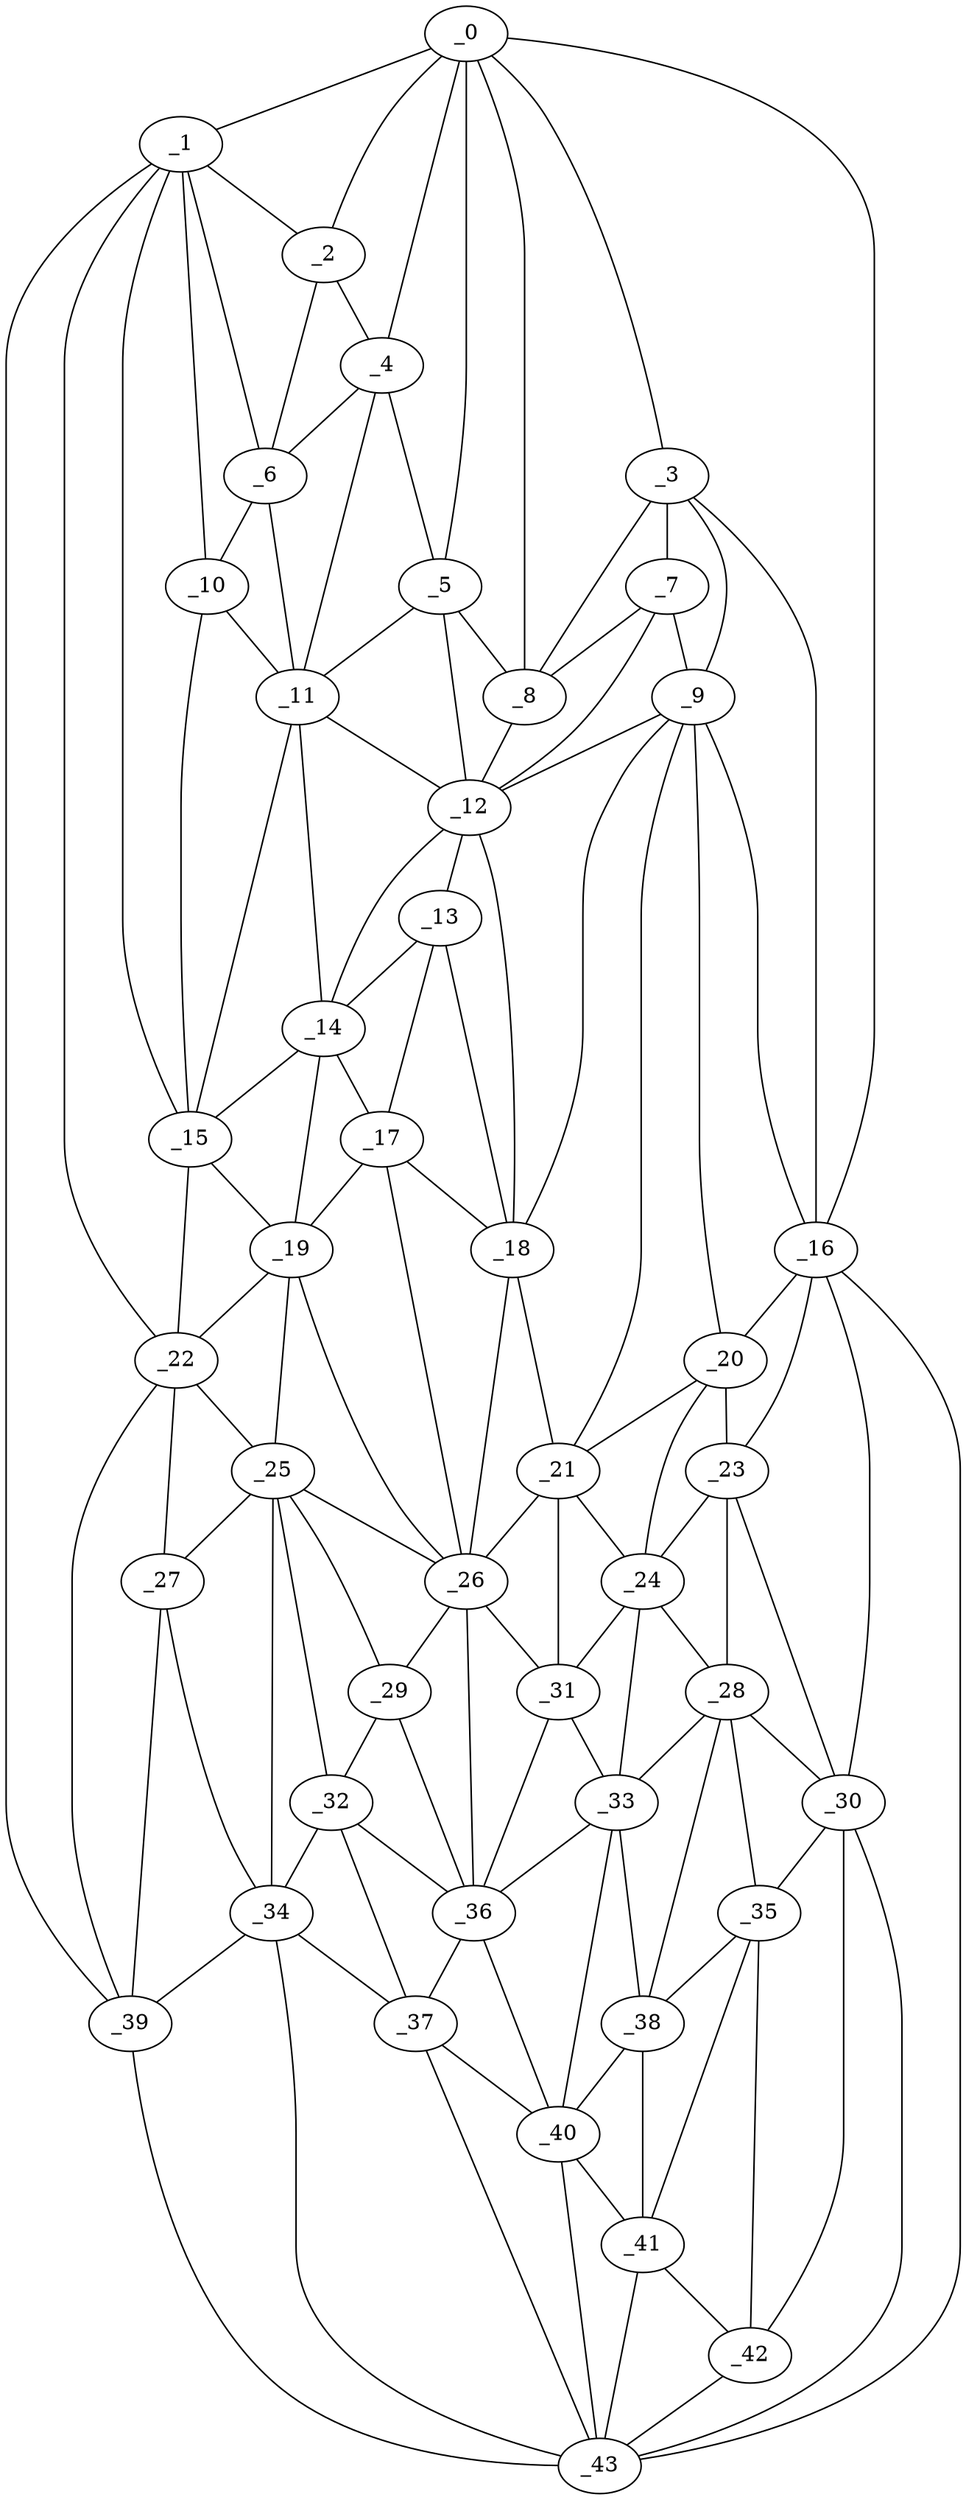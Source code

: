 graph "obj54__105.gxl" {
	_0	 [x=13,
		y=41];
	_1	 [x=15,
		y=117];
	_0 -- _1	 [valence=1];
	_2	 [x=18,
		y=63];
	_0 -- _2	 [valence=1];
	_3	 [x=24,
		y=30];
	_0 -- _3	 [valence=2];
	_4	 [x=24,
		y=59];
	_0 -- _4	 [valence=2];
	_5	 [x=26,
		y=49];
	_0 -- _5	 [valence=2];
	_8	 [x=30,
		y=42];
	_0 -- _8	 [valence=2];
	_16	 [x=46,
		y=2];
	_0 -- _16	 [valence=1];
	_1 -- _2	 [valence=2];
	_6	 [x=29,
		y=64];
	_1 -- _6	 [valence=2];
	_10	 [x=33,
		y=64];
	_1 -- _10	 [valence=2];
	_15	 [x=44,
		y=65];
	_1 -- _15	 [valence=1];
	_22	 [x=59,
		y=67];
	_1 -- _22	 [valence=2];
	_39	 [x=89,
		y=125];
	_1 -- _39	 [valence=1];
	_2 -- _4	 [valence=2];
	_2 -- _6	 [valence=1];
	_7	 [x=30,
		y=35];
	_3 -- _7	 [valence=2];
	_3 -- _8	 [valence=2];
	_9	 [x=32,
		y=22];
	_3 -- _9	 [valence=1];
	_3 -- _16	 [valence=2];
	_4 -- _5	 [valence=2];
	_4 -- _6	 [valence=2];
	_11	 [x=34,
		y=59];
	_4 -- _11	 [valence=1];
	_5 -- _8	 [valence=1];
	_5 -- _11	 [valence=2];
	_12	 [x=37,
		y=41];
	_5 -- _12	 [valence=2];
	_6 -- _10	 [valence=2];
	_6 -- _11	 [valence=2];
	_7 -- _8	 [valence=2];
	_7 -- _9	 [valence=1];
	_7 -- _12	 [valence=1];
	_8 -- _12	 [valence=2];
	_9 -- _12	 [valence=2];
	_9 -- _16	 [valence=2];
	_18	 [x=52,
		y=38];
	_9 -- _18	 [valence=1];
	_20	 [x=55,
		y=11];
	_9 -- _20	 [valence=2];
	_21	 [x=56,
		y=33];
	_9 -- _21	 [valence=2];
	_10 -- _11	 [valence=2];
	_10 -- _15	 [valence=2];
	_11 -- _12	 [valence=2];
	_14	 [x=43,
		y=56];
	_11 -- _14	 [valence=1];
	_11 -- _15	 [valence=1];
	_13	 [x=43,
		y=43];
	_12 -- _13	 [valence=1];
	_12 -- _14	 [valence=2];
	_12 -- _18	 [valence=2];
	_13 -- _14	 [valence=2];
	_17	 [x=50,
		y=51];
	_13 -- _17	 [valence=2];
	_13 -- _18	 [valence=1];
	_14 -- _15	 [valence=1];
	_14 -- _17	 [valence=2];
	_19	 [x=53,
		y=56];
	_14 -- _19	 [valence=2];
	_15 -- _19	 [valence=2];
	_15 -- _22	 [valence=1];
	_16 -- _20	 [valence=1];
	_23	 [x=64,
		y=6];
	_16 -- _23	 [valence=2];
	_30	 [x=75,
		y=6];
	_16 -- _30	 [valence=2];
	_43	 [x=117,
		y=9];
	_16 -- _43	 [valence=1];
	_17 -- _18	 [valence=1];
	_17 -- _19	 [valence=2];
	_26	 [x=70,
		y=53];
	_17 -- _26	 [valence=2];
	_18 -- _21	 [valence=1];
	_18 -- _26	 [valence=2];
	_19 -- _22	 [valence=1];
	_25	 [x=69,
		y=60];
	_19 -- _25	 [valence=2];
	_19 -- _26	 [valence=1];
	_20 -- _21	 [valence=1];
	_20 -- _23	 [valence=1];
	_24	 [x=65,
		y=21];
	_20 -- _24	 [valence=2];
	_21 -- _24	 [valence=2];
	_21 -- _26	 [valence=2];
	_31	 [x=77,
		y=36];
	_21 -- _31	 [valence=2];
	_22 -- _25	 [valence=2];
	_27	 [x=70,
		y=69];
	_22 -- _27	 [valence=2];
	_22 -- _39	 [valence=2];
	_23 -- _24	 [valence=2];
	_28	 [x=72,
		y=12];
	_23 -- _28	 [valence=2];
	_23 -- _30	 [valence=2];
	_24 -- _28	 [valence=1];
	_24 -- _31	 [valence=2];
	_33	 [x=80,
		y=28];
	_24 -- _33	 [valence=1];
	_25 -- _26	 [valence=2];
	_25 -- _27	 [valence=2];
	_29	 [x=74,
		y=54];
	_25 -- _29	 [valence=1];
	_32	 [x=77,
		y=54];
	_25 -- _32	 [valence=2];
	_34	 [x=81,
		y=70];
	_25 -- _34	 [valence=2];
	_26 -- _29	 [valence=2];
	_26 -- _31	 [valence=2];
	_36	 [x=82,
		y=40];
	_26 -- _36	 [valence=1];
	_27 -- _34	 [valence=2];
	_27 -- _39	 [valence=2];
	_28 -- _30	 [valence=2];
	_28 -- _33	 [valence=2];
	_35	 [x=82,
		y=10];
	_28 -- _35	 [valence=2];
	_38	 [x=85,
		y=20];
	_28 -- _38	 [valence=1];
	_29 -- _32	 [valence=1];
	_29 -- _36	 [valence=2];
	_30 -- _35	 [valence=2];
	_42	 [x=108,
		y=10];
	_30 -- _42	 [valence=1];
	_30 -- _43	 [valence=1];
	_31 -- _33	 [valence=2];
	_31 -- _36	 [valence=1];
	_32 -- _34	 [valence=2];
	_32 -- _36	 [valence=2];
	_37	 [x=83,
		y=55];
	_32 -- _37	 [valence=2];
	_33 -- _36	 [valence=2];
	_33 -- _38	 [valence=2];
	_40	 [x=93,
		y=24];
	_33 -- _40	 [valence=1];
	_34 -- _37	 [valence=1];
	_34 -- _39	 [valence=2];
	_34 -- _43	 [valence=1];
	_35 -- _38	 [valence=2];
	_41	 [x=101,
		y=14];
	_35 -- _41	 [valence=2];
	_35 -- _42	 [valence=1];
	_36 -- _37	 [valence=1];
	_36 -- _40	 [valence=2];
	_37 -- _40	 [valence=2];
	_37 -- _43	 [valence=1];
	_38 -- _40	 [valence=1];
	_38 -- _41	 [valence=1];
	_39 -- _43	 [valence=1];
	_40 -- _41	 [valence=2];
	_40 -- _43	 [valence=2];
	_41 -- _42	 [valence=2];
	_41 -- _43	 [valence=2];
	_42 -- _43	 [valence=2];
}
